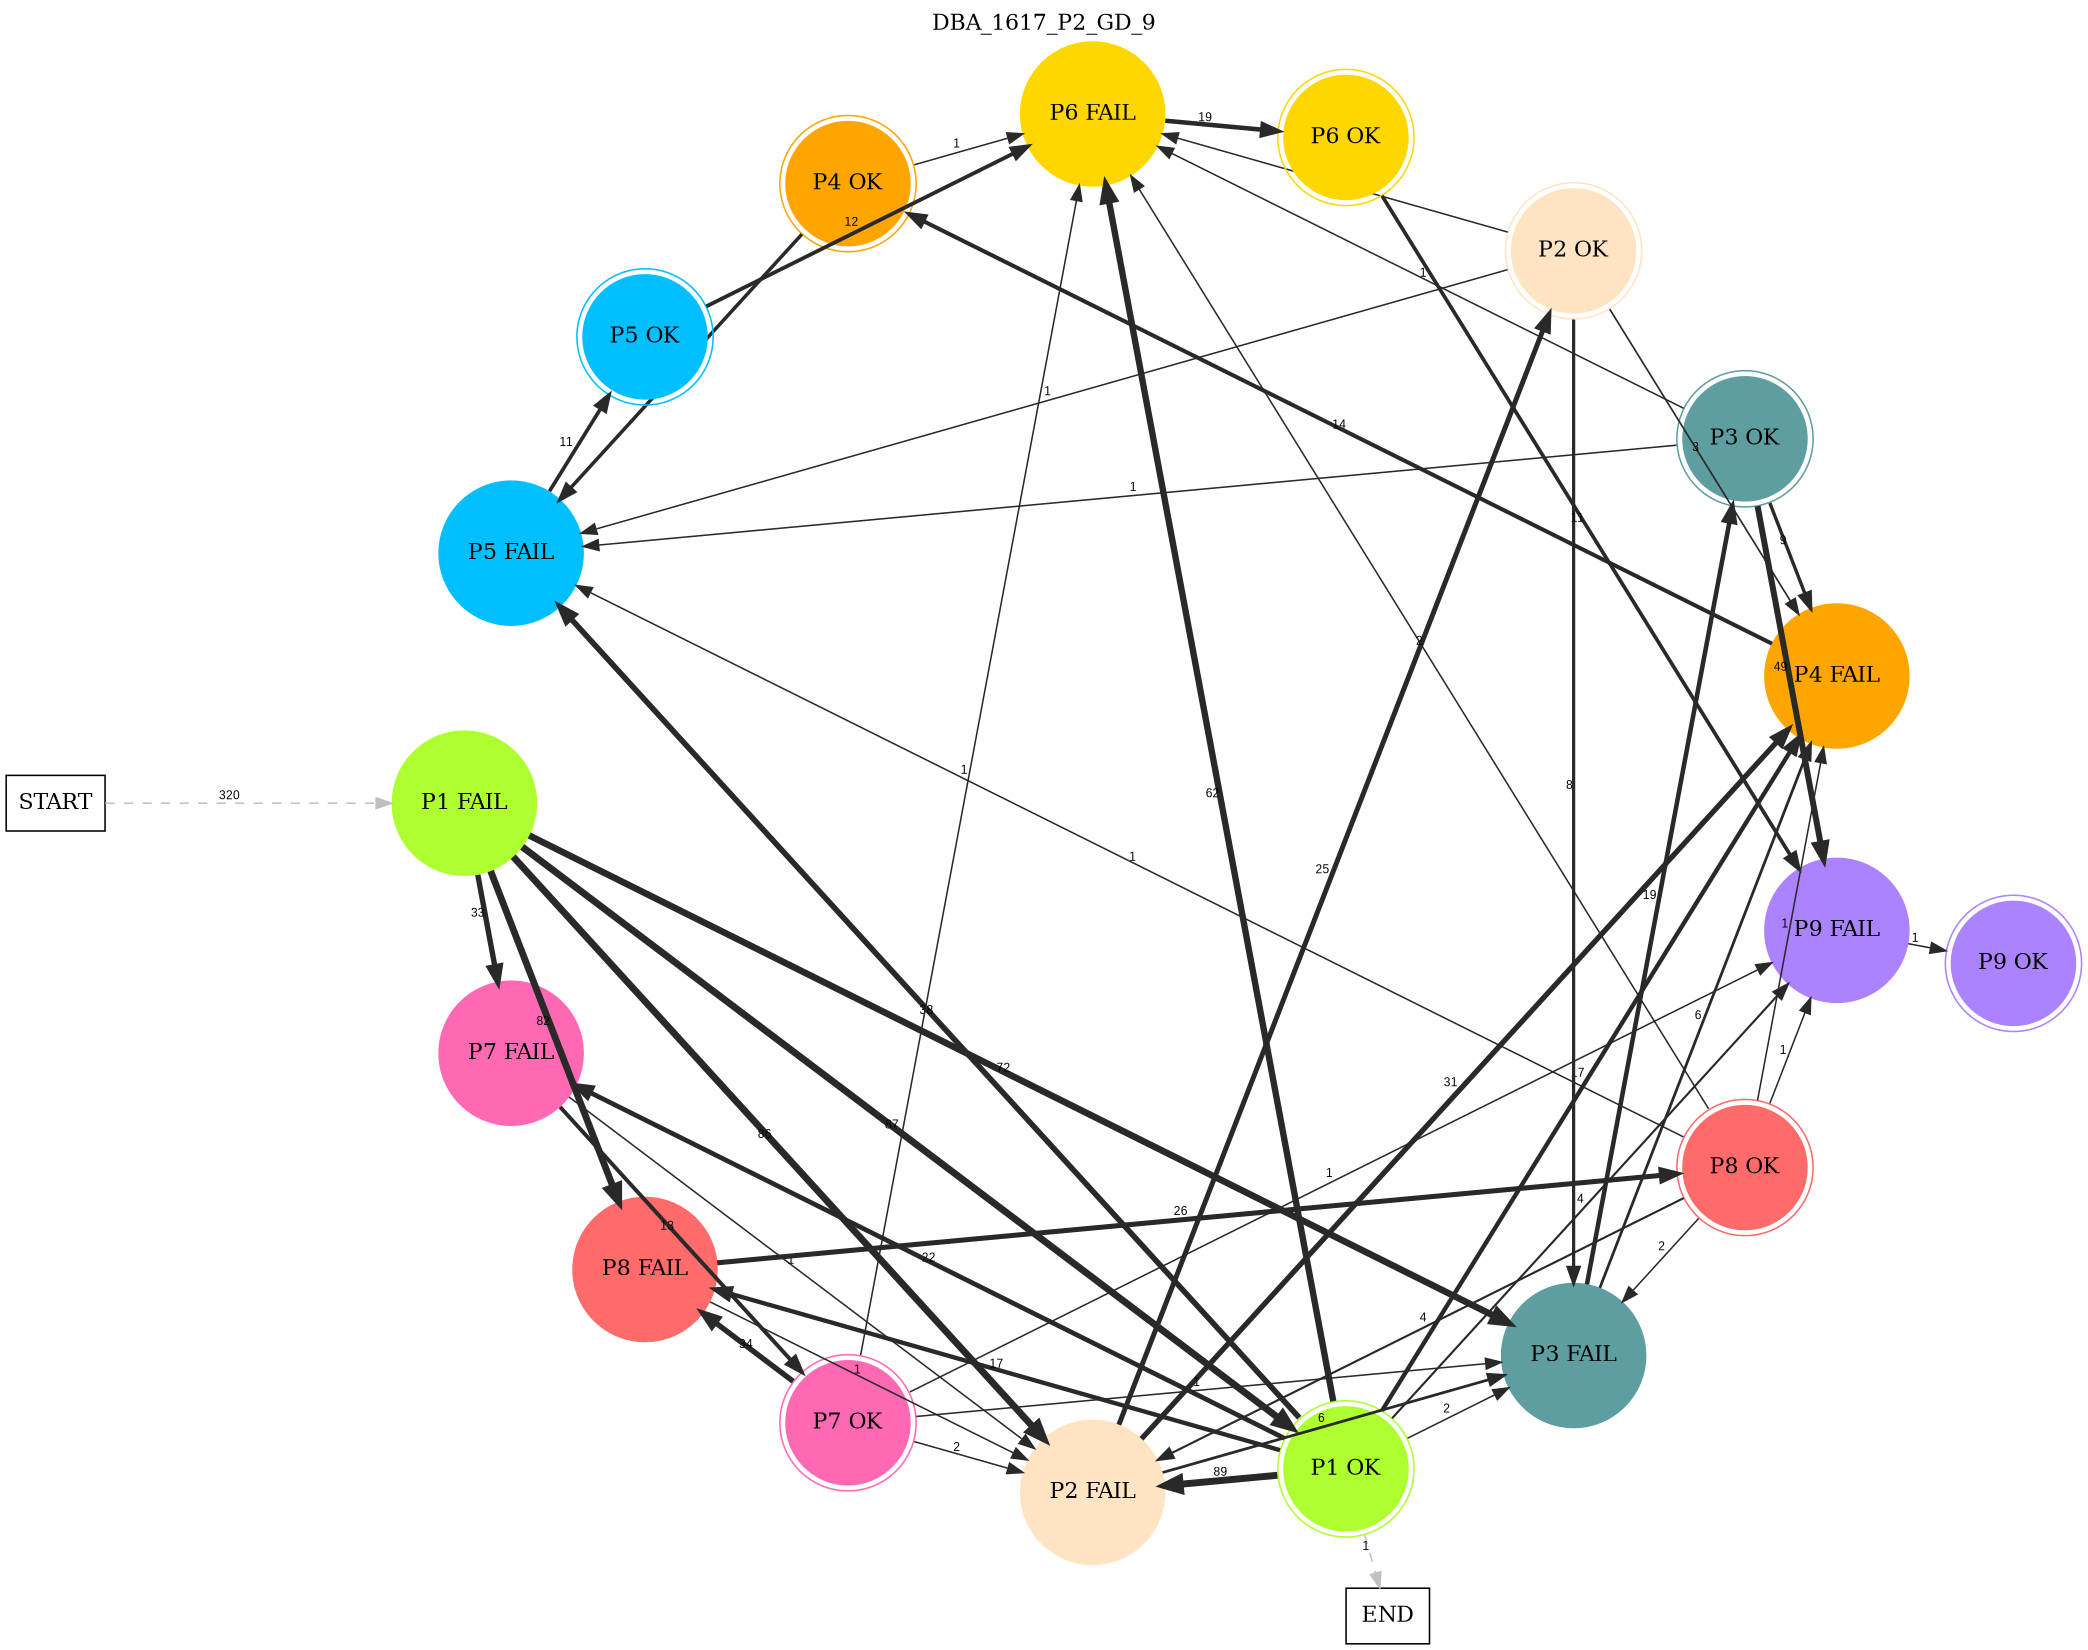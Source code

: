 digraph DBA_1617_P2_GD_9 {
	labelloc="t";
	label=DBA_1617_P2_GD_9;
	dpi = 150
	size="16,11!";
	margin = 0;
layout=circo;
"START" [shape=box, fillcolor=white, style=filled, color=black]
"P1 FAIL" [shape=circle, color=greenyellow, style=filled]
"P1 OK" [shape=circle, color=greenyellow, peripheries=2, style=filled]
"P2 FAIL" [shape=circle, color=bisque, style=filled]
"P3 FAIL" [shape=circle, color=cadetblue, style=filled]
"P4 FAIL" [shape=circle, color=orange, style=filled]
"P2 OK" [shape=circle, color=bisque, peripheries=2, style=filled]
"P3 OK" [shape=circle, color=cadetblue, peripheries=2, style=filled]
"P4 OK" [shape=circle, color=orange, peripheries=2, style=filled]
"P5 FAIL" [shape=circle, color=deepskyblue, style=filled]
"P5 OK" [shape=circle, color=deepskyblue, peripheries=2, style=filled]
"P6 FAIL" [shape=circle, color=gold, style=filled]
"P7 FAIL" [shape=circle, color=hotpink, style=filled]
"P7 OK" [shape=circle, color=hotpink, peripheries=2, style=filled]
"P8 FAIL" [shape=circle, color=indianred1, style=filled]
"P8 OK" [shape=circle, color=indianred1, peripheries=2, style=filled]
"P6 OK" [shape=circle, color=gold, peripheries=2, style=filled]
"P9 FAIL" [shape=circle, color=mediumpurple1, style=filled]
"P9 OK" [shape=circle, color=mediumpurple1, peripheries=2, style=filled]
"END" [shape=box, fillcolor=white, style=filled, color=black]
"START" -> "P1 FAIL" [ style = dashed color=grey label ="320" labelfloat=false fontname="Arial" fontsize=8]

"P1 FAIL" -> "P1 OK" [ color=grey16 penwidth = "4.46590811865458"label ="87" labelfloat=false fontname="Arial" fontsize=8]

"P1 FAIL" -> "P2 FAIL" [ color=grey16 penwidth = "4.45434729625351"label ="86" labelfloat=false fontname="Arial" fontsize=8]

"P1 FAIL" -> "P3 FAIL" [ color=grey16 penwidth = "4.27666611901606"label ="72" labelfloat=false fontname="Arial" fontsize=8]

"P1 FAIL" -> "P7 FAIL" [ color=grey16 penwidth = "3.49650756146648"label ="33" labelfloat=false fontname="Arial" fontsize=8]

"P1 FAIL" -> "P8 FAIL" [ color=grey16 penwidth = "4.40671924726425"label ="82" labelfloat=false fontname="Arial" fontsize=8]

"P1 OK" -> "P2 FAIL" [ color=grey16 penwidth = "4.48863636973214"label ="89" labelfloat=false fontname="Arial" fontsize=8]

"P1 OK" -> "P3 FAIL" [ color=grey16 penwidth = "1"label ="2" labelfloat=false fontname="Arial" fontsize=8]

"P1 OK" -> "P4 FAIL" [ color=grey16 penwidth = "2.83321334405622"label ="17" labelfloat=false fontname="Arial" fontsize=8]

"P1 OK" -> "P5 FAIL" [ color=grey16 penwidth = "3.63758615972639"label ="38" labelfloat=false fontname="Arial" fontsize=8]

"P1 OK" -> "P6 FAIL" [ color=grey16 penwidth = "4.12713438504509"label ="62" labelfloat=false fontname="Arial" fontsize=8]

"P1 OK" -> "P7 FAIL" [ color=grey16 penwidth = "3.09104245335832"label ="22" labelfloat=false fontname="Arial" fontsize=8]

"P1 OK" -> "P8 FAIL" [ color=grey16 penwidth = "2.83321334405622"label ="17" labelfloat=false fontname="Arial" fontsize=8]

"P1 OK" -> "P9 FAIL" [ color=grey16 penwidth = "1.38629436111989"label ="4" labelfloat=false fontname="Arial" fontsize=8]

"P1 OK" -> "END" [ style = dashed color=grey label ="1" labelfloat=false fontname="Arial" fontsize=8]

"P2 FAIL" -> "P3 FAIL" [ color=grey16 penwidth = "1.79175946922805"label ="6" labelfloat=false fontname="Arial" fontsize=8]

"P2 FAIL" -> "P4 FAIL" [ color=grey16 penwidth = "3.43398720448515"label ="31" labelfloat=false fontname="Arial" fontsize=8]

"P2 FAIL" -> "P2 OK" [ color=grey16 penwidth = "3.2188758248682"label ="25" labelfloat=false fontname="Arial" fontsize=8]

"P3 FAIL" -> "P4 FAIL" [ color=grey16 penwidth = "1.79175946922805"label ="6" labelfloat=false fontname="Arial" fontsize=8]

"P3 FAIL" -> "P3 OK" [ color=grey16 penwidth = "2.94443897916644"label ="19" labelfloat=false fontname="Arial" fontsize=8]

"P4 FAIL" -> "P4 OK" [ color=grey16 penwidth = "2.63905732961526"label ="14" labelfloat=false fontname="Arial" fontsize=8]

"P2 OK" -> "P3 FAIL" [ color=grey16 penwidth = "2.07944154167984"label ="8" labelfloat=false fontname="Arial" fontsize=8]

"P2 OK" -> "P4 FAIL" [ color=grey16 penwidth = "1.09861228866811"label ="3" labelfloat=false fontname="Arial" fontsize=8]

"P2 OK" -> "P5 FAIL" [ color=grey16 penwidth = "1"label ="1" labelfloat=false fontname="Arial" fontsize=8]

"P2 OK" -> "P6 FAIL" [ color=grey16 penwidth = "1"label ="2" labelfloat=false fontname="Arial" fontsize=8]

"P3 OK" -> "P4 FAIL" [ color=grey16 penwidth = "2.19722457733622"label ="9" labelfloat=false fontname="Arial" fontsize=8]

"P3 OK" -> "P5 FAIL" [ color=grey16 penwidth = "1"label ="1" labelfloat=false fontname="Arial" fontsize=8]

"P3 OK" -> "P6 FAIL" [ color=grey16 penwidth = "1"label ="1" labelfloat=false fontname="Arial" fontsize=8]

"P3 OK" -> "P9 FAIL" [ color=grey16 penwidth = "3.89182029811063"label ="49" labelfloat=false fontname="Arial" fontsize=8]

"P4 OK" -> "P5 FAIL" [ color=grey16 penwidth = "2.30258509299405"label ="10" labelfloat=false fontname="Arial" fontsize=8]

"P4 OK" -> "P6 FAIL" [ color=grey16 penwidth = "1"label ="1" labelfloat=false fontname="Arial" fontsize=8]

"P5 FAIL" -> "P5 OK" [ color=grey16 penwidth = "2.39789527279837"label ="11" labelfloat=false fontname="Arial" fontsize=8]

"P5 OK" -> "P6 FAIL" [ color=grey16 penwidth = "2.484906649788"label ="12" labelfloat=false fontname="Arial" fontsize=8]

"P6 FAIL" -> "P6 OK" [ color=grey16 penwidth = "2.94443897916644"label ="19" labelfloat=false fontname="Arial" fontsize=8]

"P7 FAIL" -> "P2 FAIL" [ color=grey16 penwidth = "1"label ="1" labelfloat=false fontname="Arial" fontsize=8]

"P7 FAIL" -> "P7 OK" [ color=grey16 penwidth = "2.56494935746154"label ="13" labelfloat=false fontname="Arial" fontsize=8]

"P7 OK" -> "P2 FAIL" [ color=grey16 penwidth = "1"label ="2" labelfloat=false fontname="Arial" fontsize=8]

"P7 OK" -> "P3 FAIL" [ color=grey16 penwidth = "1"label ="1" labelfloat=false fontname="Arial" fontsize=8]

"P7 OK" -> "P6 FAIL" [ color=grey16 penwidth = "1"label ="1" labelfloat=false fontname="Arial" fontsize=8]

"P7 OK" -> "P8 FAIL" [ color=grey16 penwidth = "3.52636052461616"label ="34" labelfloat=false fontname="Arial" fontsize=8]

"P7 OK" -> "P9 FAIL" [ color=grey16 penwidth = "1"label ="1" labelfloat=false fontname="Arial" fontsize=8]

"P8 FAIL" -> "P2 FAIL" [ color=grey16 penwidth = "1"label ="1" labelfloat=false fontname="Arial" fontsize=8]

"P8 FAIL" -> "P8 OK" [ color=grey16 penwidth = "3.25809653802148"label ="26" labelfloat=false fontname="Arial" fontsize=8]

"P8 OK" -> "P2 FAIL" [ color=grey16 penwidth = "1.38629436111989"label ="4" labelfloat=false fontname="Arial" fontsize=8]

"P8 OK" -> "P3 FAIL" [ color=grey16 penwidth = "1"label ="2" labelfloat=false fontname="Arial" fontsize=8]

"P8 OK" -> "P4 FAIL" [ color=grey16 penwidth = "1"label ="1" labelfloat=false fontname="Arial" fontsize=8]

"P8 OK" -> "P5 FAIL" [ color=grey16 penwidth = "1"label ="1" labelfloat=false fontname="Arial" fontsize=8]

"P8 OK" -> "P6 FAIL" [ color=grey16 penwidth = "1"label ="2" labelfloat=false fontname="Arial" fontsize=8]

"P8 OK" -> "P9 FAIL" [ color=grey16 penwidth = "1"label ="1" labelfloat=false fontname="Arial" fontsize=8]

"P6 OK" -> "P9 FAIL" [ color=grey16 penwidth = "2.39789527279837"label ="11" labelfloat=false fontname="Arial" fontsize=8]

"P9 FAIL" -> "P9 OK" [ color=grey16 penwidth = "1"label ="1" labelfloat=false fontname="Arial" fontsize=8]

}
